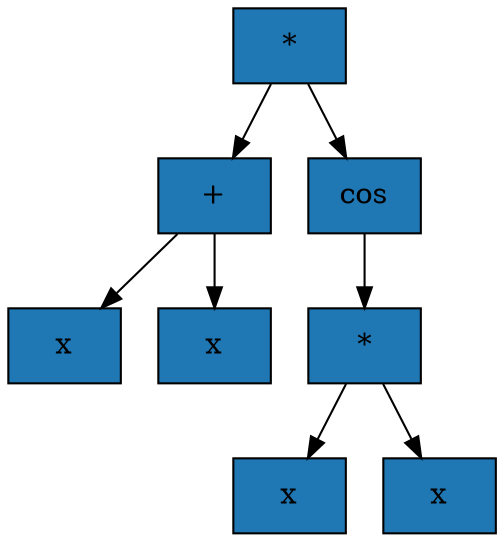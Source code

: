 digraph G{
	Node_0 [label = "*", shape = "box", style = "filled", fillcolor = "#1f77b4"]
	Node_0 -> Node_1
	Node_1 [label = "+", shape = "box", style = "filled", fillcolor = "#1f77b4"]
	Node_1 -> Node_2
	Node_2 [label = "x", shape = "box", style = "filled", fillcolor = "#1f77b4"]
	Node_1 -> Node_3
	Node_3 [label = "x", shape = "box", style = "filled", fillcolor = "#1f77b4"]
	Node_0 -> Node_4
	Node_4 [label = "cos", shape = "box", style = "filled", fillcolor = "#1f77b4"]
	Node_4 -> Node_5
	Node_5 [label = "*", shape = "box", style = "filled", fillcolor = "#1f77b4"]
	Node_5 -> Node_6
	Node_6 [label = "x", shape = "box", style = "filled", fillcolor = "#1f77b4"]
	Node_5 -> Node_7
	Node_7 [label = "x", shape = "box", style = "filled", fillcolor = "#1f77b4"]
}